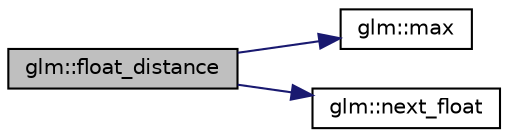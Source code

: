 digraph "glm::float_distance"
{
  edge [fontname="Helvetica",fontsize="10",labelfontname="Helvetica",labelfontsize="10"];
  node [fontname="Helvetica",fontsize="10",shape=record];
  rankdir="LR";
  Node1 [label="glm::float_distance",height=0.2,width=0.4,color="black", fillcolor="grey75", style="filled", fontcolor="black"];
  Node1 -> Node2 [color="midnightblue",fontsize="10",style="solid",fontname="Helvetica"];
  Node2 [label="glm::max",height=0.2,width=0.4,color="black", fillcolor="white", style="filled",URL="$group__core__func__common.html#gaa228561a9da55898f8f72ad2403fafac"];
  Node1 -> Node3 [color="midnightblue",fontsize="10",style="solid",fontname="Helvetica"];
  Node3 [label="glm::next_float",height=0.2,width=0.4,color="black", fillcolor="white", style="filled",URL="$group__gtc__ulp.html#ga3be6de2d954fb457ff88085128e4b521"];
}
